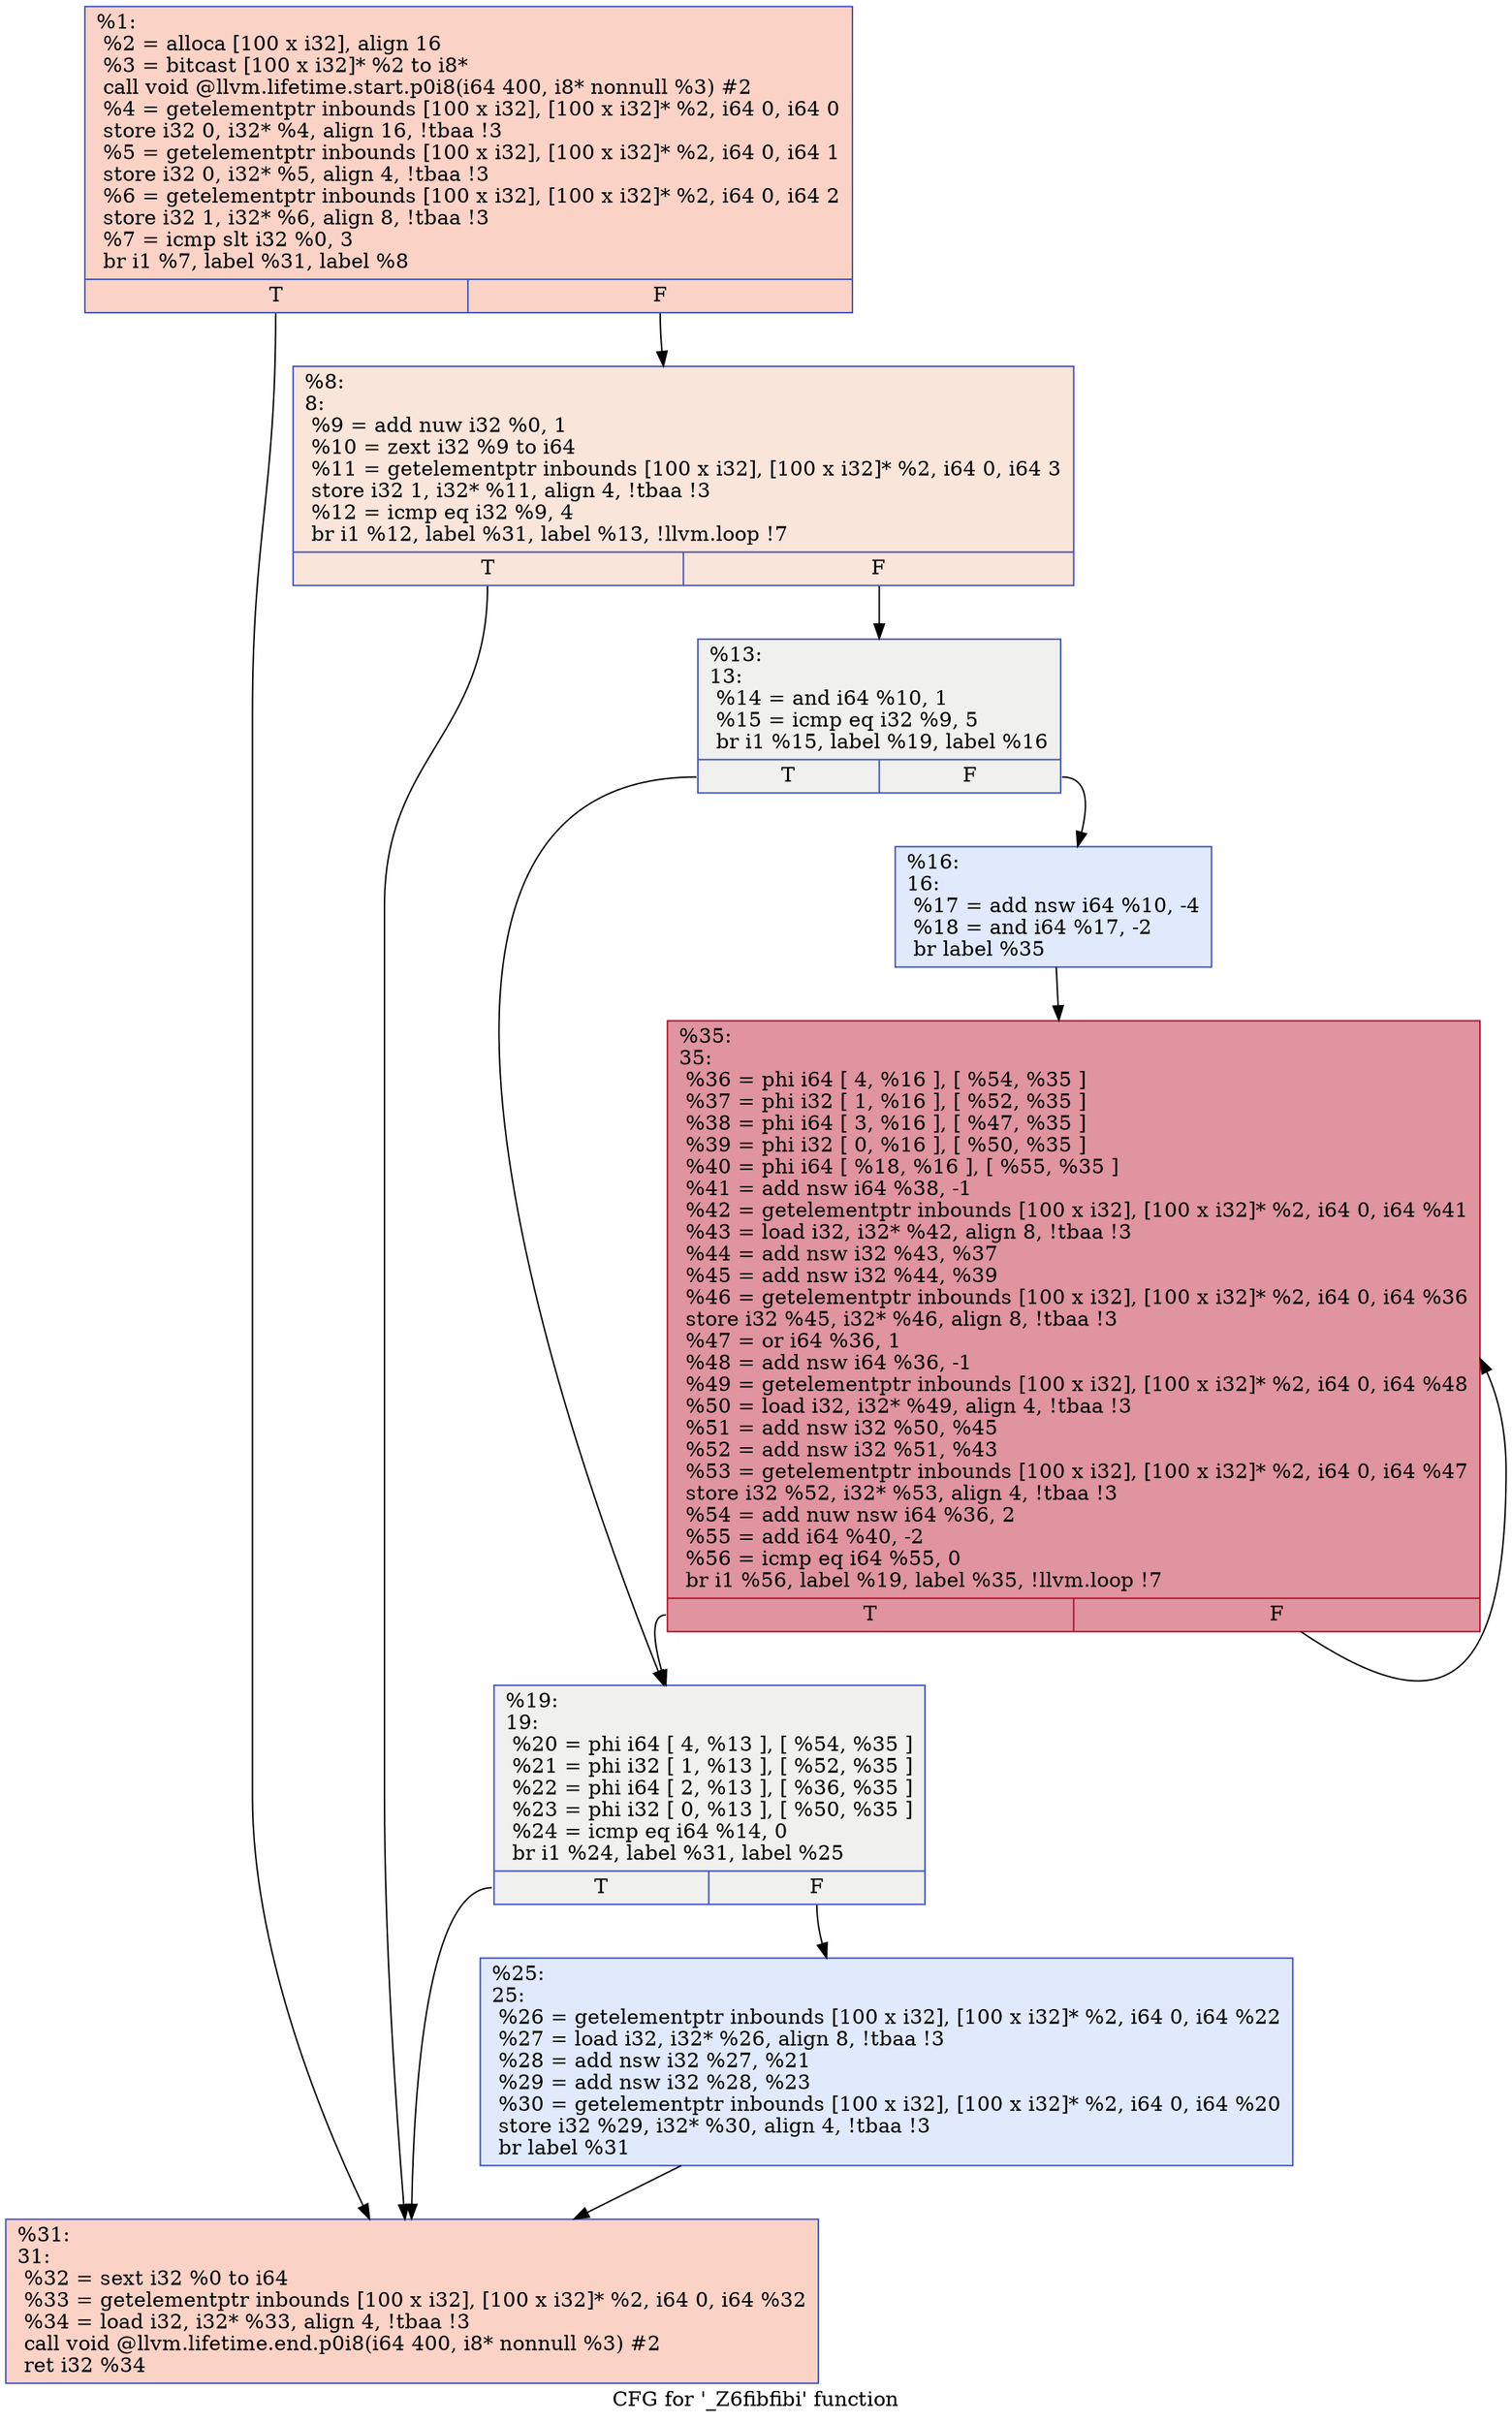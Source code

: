 digraph "CFG for '_Z6fibfibi' function" {
	label="CFG for '_Z6fibfibi' function";

	Node0x5580e79e7fc0 [shape=record,color="#3d50c3ff", style=filled, fillcolor="#f59c7d70",label="{%1:\l  %2 = alloca [100 x i32], align 16\l  %3 = bitcast [100 x i32]* %2 to i8*\l  call void @llvm.lifetime.start.p0i8(i64 400, i8* nonnull %3) #2\l  %4 = getelementptr inbounds [100 x i32], [100 x i32]* %2, i64 0, i64 0\l  store i32 0, i32* %4, align 16, !tbaa !3\l  %5 = getelementptr inbounds [100 x i32], [100 x i32]* %2, i64 0, i64 1\l  store i32 0, i32* %5, align 4, !tbaa !3\l  %6 = getelementptr inbounds [100 x i32], [100 x i32]* %2, i64 0, i64 2\l  store i32 1, i32* %6, align 8, !tbaa !3\l  %7 = icmp slt i32 %0, 3\l  br i1 %7, label %31, label %8\l|{<s0>T|<s1>F}}"];
	Node0x5580e79e7fc0:s0 -> Node0x5580e79ea690;
	Node0x5580e79e7fc0:s1 -> Node0x5580e79ea720;
	Node0x5580e79ea720 [shape=record,color="#3d50c3ff", style=filled, fillcolor="#f4c5ad70",label="{%8:\l8:                                                \l  %9 = add nuw i32 %0, 1\l  %10 = zext i32 %9 to i64\l  %11 = getelementptr inbounds [100 x i32], [100 x i32]* %2, i64 0, i64 3\l  store i32 1, i32* %11, align 4, !tbaa !3\l  %12 = icmp eq i32 %9, 4\l  br i1 %12, label %31, label %13, !llvm.loop !7\l|{<s0>T|<s1>F}}"];
	Node0x5580e79ea720:s0 -> Node0x5580e79ea690;
	Node0x5580e79ea720:s1 -> Node0x5580e79e9110;
	Node0x5580e79e9110 [shape=record,color="#3d50c3ff", style=filled, fillcolor="#dedcdb70",label="{%13:\l13:                                               \l  %14 = and i64 %10, 1\l  %15 = icmp eq i32 %9, 5\l  br i1 %15, label %19, label %16\l|{<s0>T|<s1>F}}"];
	Node0x5580e79e9110:s0 -> Node0x5580e79eaf30;
	Node0x5580e79e9110:s1 -> Node0x5580e79eaf80;
	Node0x5580e79eaf80 [shape=record,color="#3d50c3ff", style=filled, fillcolor="#b9d0f970",label="{%16:\l16:                                               \l  %17 = add nsw i64 %10, -4\l  %18 = and i64 %17, -2\l  br label %35\l}"];
	Node0x5580e79eaf80 -> Node0x5580e79eb1b0;
	Node0x5580e79eaf30 [shape=record,color="#3d50c3ff", style=filled, fillcolor="#dedcdb70",label="{%19:\l19:                                               \l  %20 = phi i64 [ 4, %13 ], [ %54, %35 ]\l  %21 = phi i32 [ 1, %13 ], [ %52, %35 ]\l  %22 = phi i64 [ 2, %13 ], [ %36, %35 ]\l  %23 = phi i32 [ 0, %13 ], [ %50, %35 ]\l  %24 = icmp eq i64 %14, 0\l  br i1 %24, label %31, label %25\l|{<s0>T|<s1>F}}"];
	Node0x5580e79eaf30:s0 -> Node0x5580e79ea690;
	Node0x5580e79eaf30:s1 -> Node0x5580e79eb770;
	Node0x5580e79eb770 [shape=record,color="#3d50c3ff", style=filled, fillcolor="#b9d0f970",label="{%25:\l25:                                               \l  %26 = getelementptr inbounds [100 x i32], [100 x i32]* %2, i64 0, i64 %22\l  %27 = load i32, i32* %26, align 8, !tbaa !3\l  %28 = add nsw i32 %27, %21\l  %29 = add nsw i32 %28, %23\l  %30 = getelementptr inbounds [100 x i32], [100 x i32]* %2, i64 0, i64 %20\l  store i32 %29, i32* %30, align 4, !tbaa !3\l  br label %31\l}"];
	Node0x5580e79eb770 -> Node0x5580e79ea690;
	Node0x5580e79ea690 [shape=record,color="#3d50c3ff", style=filled, fillcolor="#f59c7d70",label="{%31:\l31:                                               \l  %32 = sext i32 %0 to i64\l  %33 = getelementptr inbounds [100 x i32], [100 x i32]* %2, i64 0, i64 %32\l  %34 = load i32, i32* %33, align 4, !tbaa !3\l  call void @llvm.lifetime.end.p0i8(i64 400, i8* nonnull %3) #2\l  ret i32 %34\l}"];
	Node0x5580e79eb1b0 [shape=record,color="#b70d28ff", style=filled, fillcolor="#b70d2870",label="{%35:\l35:                                               \l  %36 = phi i64 [ 4, %16 ], [ %54, %35 ]\l  %37 = phi i32 [ 1, %16 ], [ %52, %35 ]\l  %38 = phi i64 [ 3, %16 ], [ %47, %35 ]\l  %39 = phi i32 [ 0, %16 ], [ %50, %35 ]\l  %40 = phi i64 [ %18, %16 ], [ %55, %35 ]\l  %41 = add nsw i64 %38, -1\l  %42 = getelementptr inbounds [100 x i32], [100 x i32]* %2, i64 0, i64 %41\l  %43 = load i32, i32* %42, align 8, !tbaa !3\l  %44 = add nsw i32 %43, %37\l  %45 = add nsw i32 %44, %39\l  %46 = getelementptr inbounds [100 x i32], [100 x i32]* %2, i64 0, i64 %36\l  store i32 %45, i32* %46, align 8, !tbaa !3\l  %47 = or i64 %36, 1\l  %48 = add nsw i64 %36, -1\l  %49 = getelementptr inbounds [100 x i32], [100 x i32]* %2, i64 0, i64 %48\l  %50 = load i32, i32* %49, align 4, !tbaa !3\l  %51 = add nsw i32 %50, %45\l  %52 = add nsw i32 %51, %43\l  %53 = getelementptr inbounds [100 x i32], [100 x i32]* %2, i64 0, i64 %47\l  store i32 %52, i32* %53, align 4, !tbaa !3\l  %54 = add nuw nsw i64 %36, 2\l  %55 = add i64 %40, -2\l  %56 = icmp eq i64 %55, 0\l  br i1 %56, label %19, label %35, !llvm.loop !7\l|{<s0>T|<s1>F}}"];
	Node0x5580e79eb1b0:s0 -> Node0x5580e79eaf30;
	Node0x5580e79eb1b0:s1 -> Node0x5580e79eb1b0;
}
